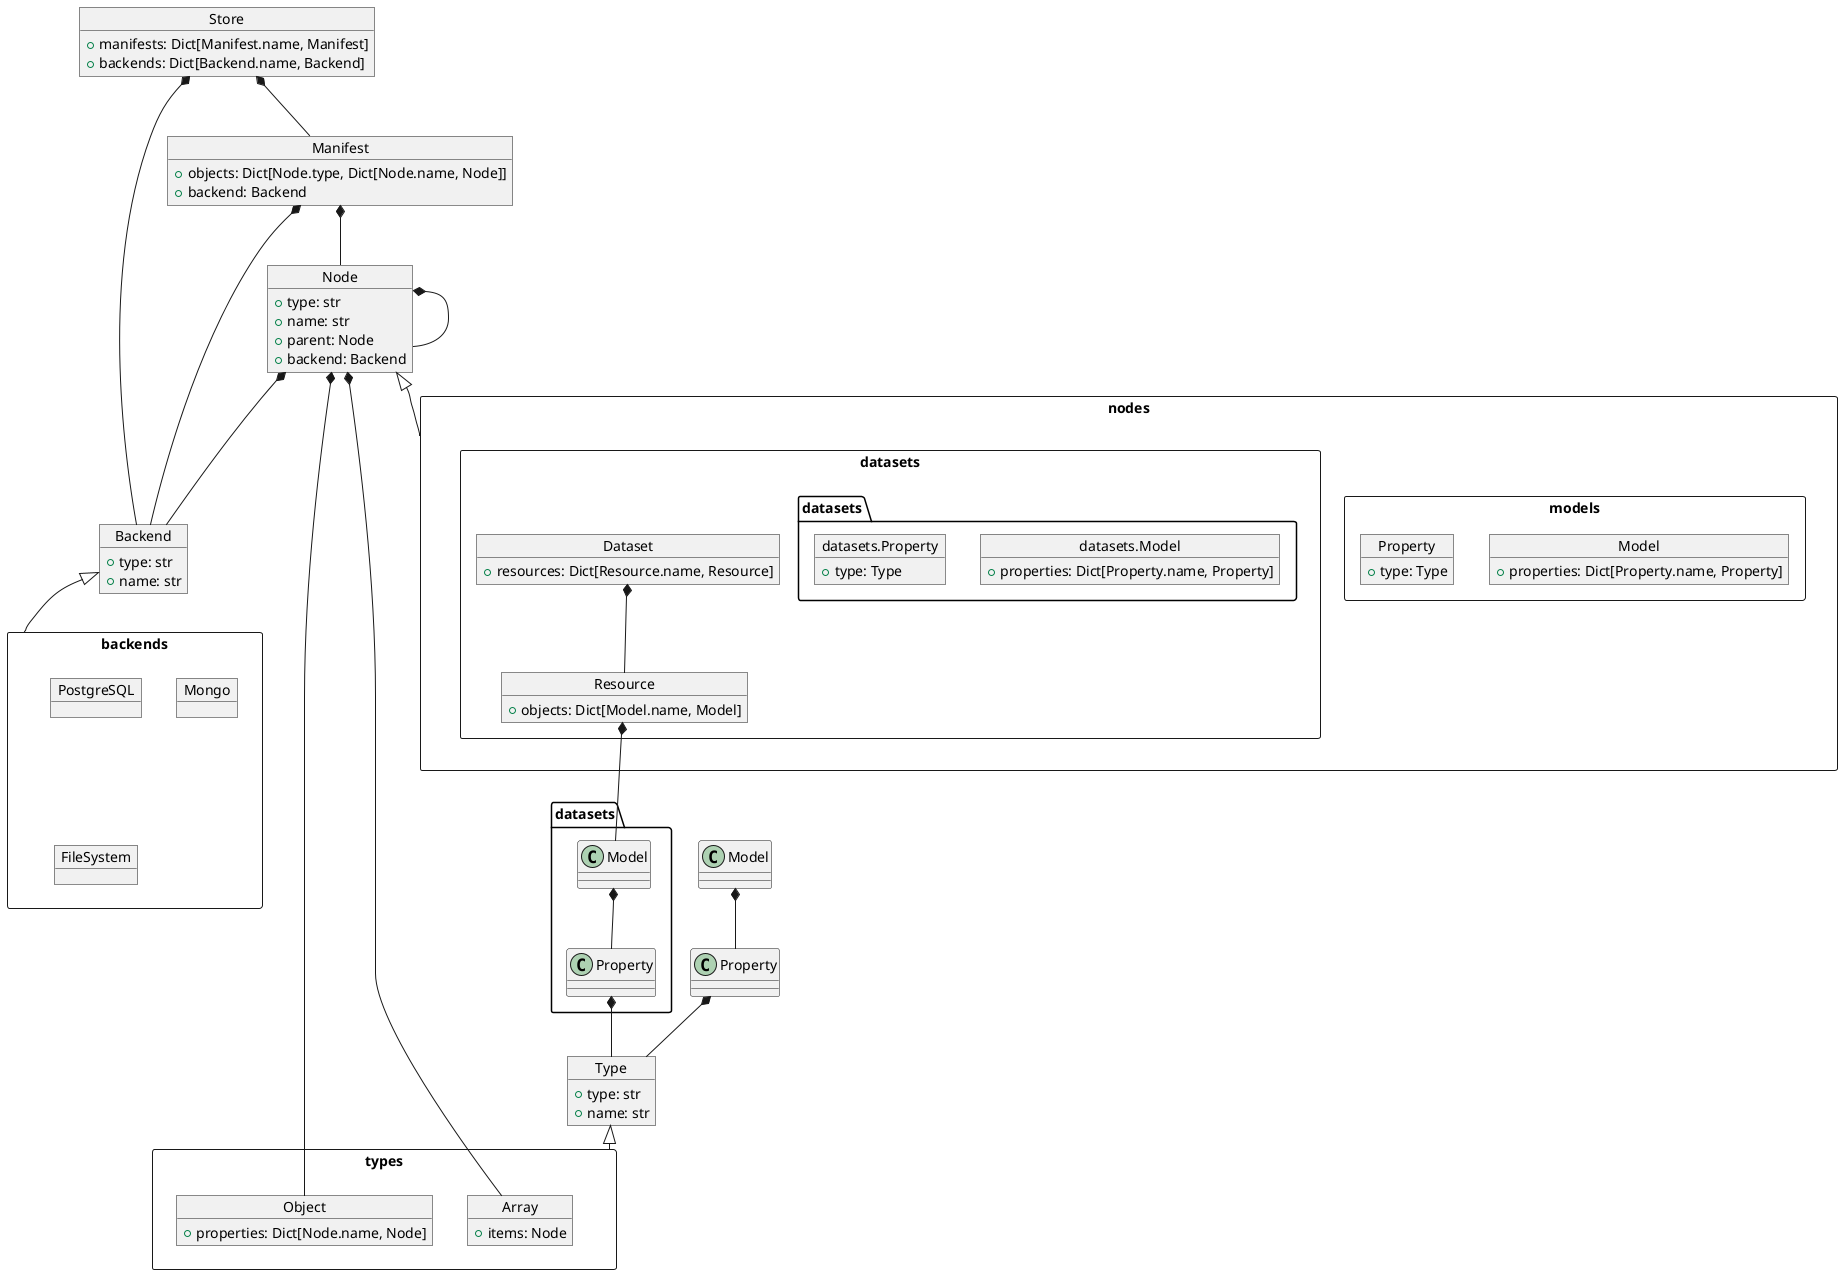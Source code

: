 @startuml

object Store {
    +manifests: Dict[Manifest.name, Manifest]
    +backends: Dict[Backend.name, Backend]
}

object Manifest {
    +objects: Dict[Node.type, Dict[Node.name, Node]]
    +backend: Backend
}

object Backend {
    +type: str
    +name: str
}

object Node {
    +type: str
    +name: str
    +parent: Node
    +backend: Backend
}

object Type {
    +type: str
    +name: str
}

package types <<Rectangle>> {

    object Object {
        +properties: Dict[Node.name, Node]
    }

    object Array {
        +items: Node
    }

}

package backends <<Rectangle>> {
    object PostgreSQL
    object Mongo
    object FileSystem
}

package nodes <<Rectangle>> {

    package models <<Rectangle>> {

        object Model {
            +properties: Dict[Property.name, Property]
        }

        object Property {
            +type: Type
        }

    }

    package datasets <<Rectangle>> {

        object Dataset {
            +resources: Dict[Resource.name, Resource]
        }

        object Resource {
            +objects: Dict[Model.name, Model]
        }

        object datasets.Model {
            +properties: Dict[Property.name, Property]
        }

        object datasets.Property {
            +type: Type
        }

    }

}

Type <|-- types
Node <|-- nodes
Backend <|-- backends

Node *-- Node
Node *-- Object
Node *-- Array

Store *-- Backend
Manifest *-- Backend
Node *-- Backend
Manifest *-- Node
Store *-- Manifest
Model *-- Property
Property *-- Type

Dataset *-- Resource
Resource *-- datasets.Model
datasets.Model *-- datasets.Property
datasets.Property *-- Type

@enduml
